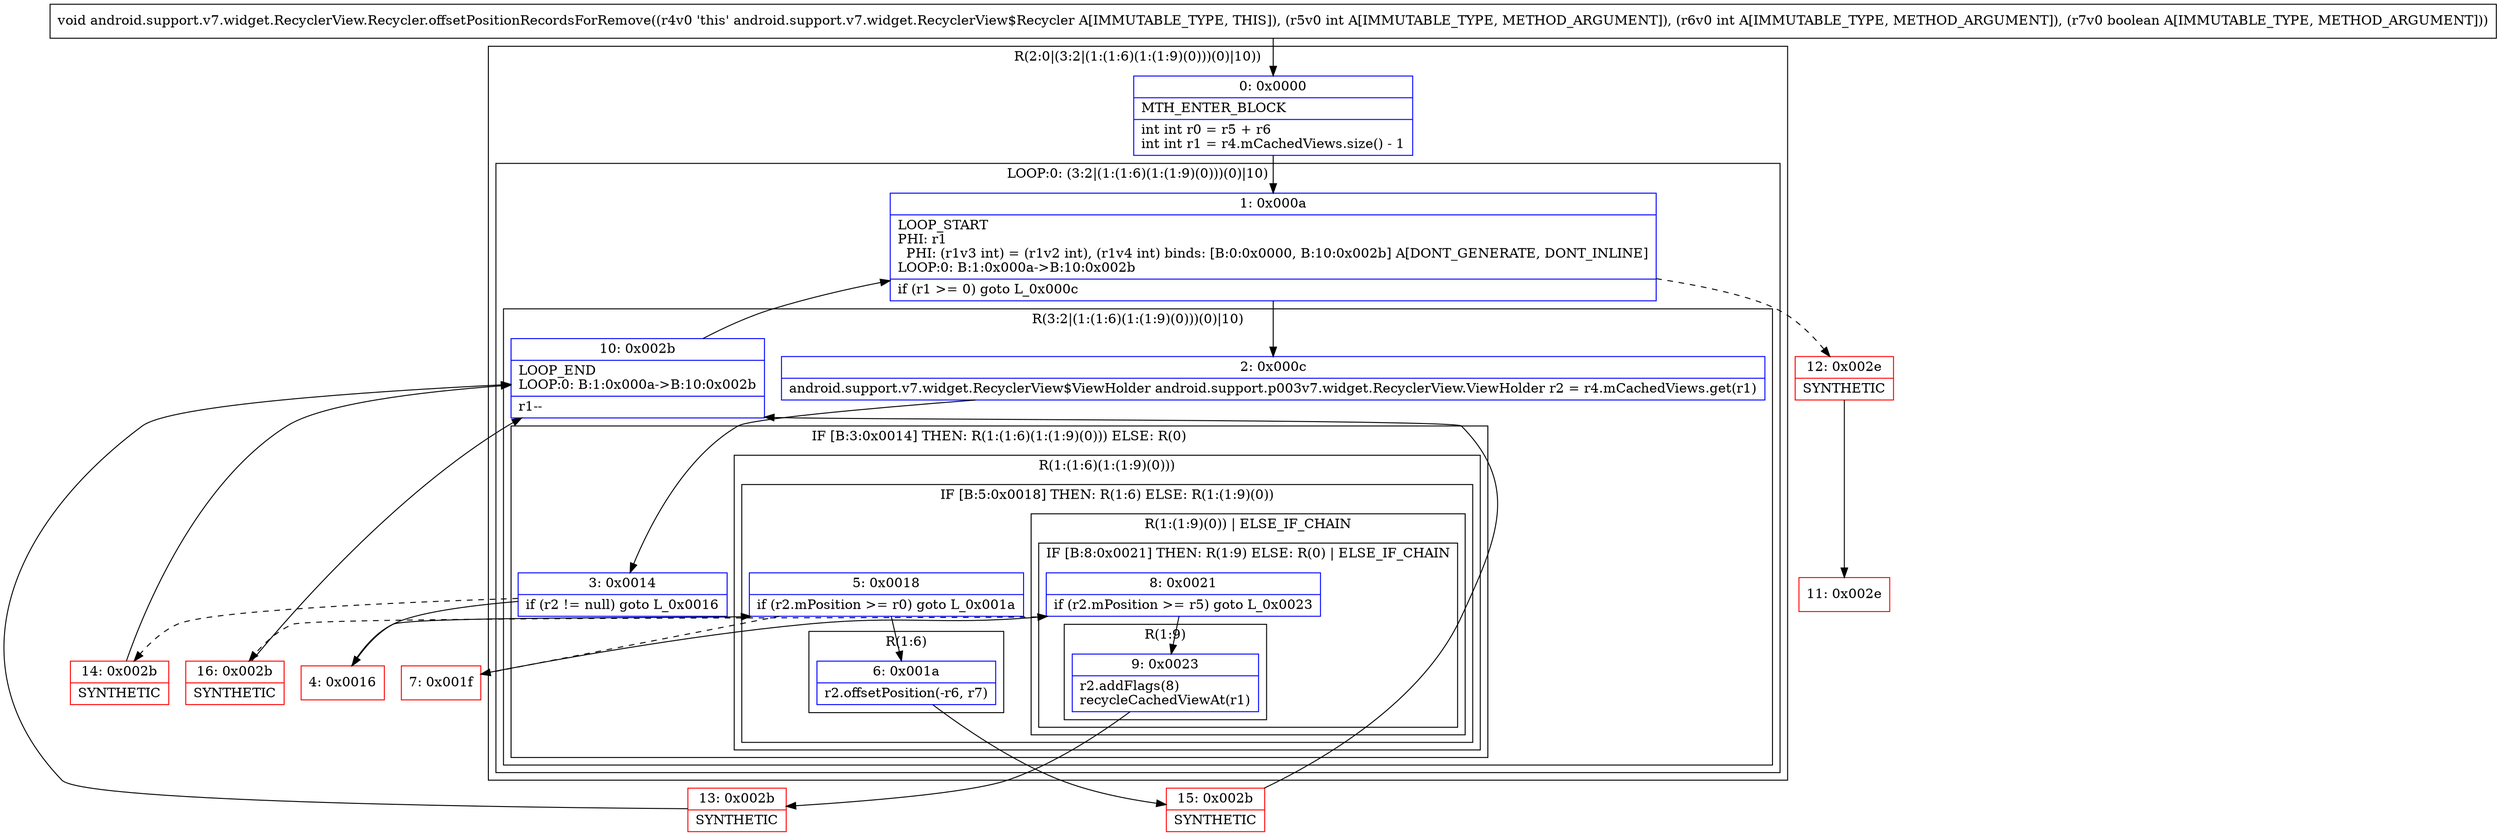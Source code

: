 digraph "CFG forandroid.support.v7.widget.RecyclerView.Recycler.offsetPositionRecordsForRemove(IIZ)V" {
subgraph cluster_Region_1834716208 {
label = "R(2:0|(3:2|(1:(1:6)(1:(1:9)(0)))(0)|10))";
node [shape=record,color=blue];
Node_0 [shape=record,label="{0\:\ 0x0000|MTH_ENTER_BLOCK\l|int int r0 = r5 + r6\lint int r1 = r4.mCachedViews.size() \- 1\l}"];
subgraph cluster_LoopRegion_804345221 {
label = "LOOP:0: (3:2|(1:(1:6)(1:(1:9)(0)))(0)|10)";
node [shape=record,color=blue];
Node_1 [shape=record,label="{1\:\ 0x000a|LOOP_START\lPHI: r1 \l  PHI: (r1v3 int) = (r1v2 int), (r1v4 int) binds: [B:0:0x0000, B:10:0x002b] A[DONT_GENERATE, DONT_INLINE]\lLOOP:0: B:1:0x000a\-\>B:10:0x002b\l|if (r1 \>= 0) goto L_0x000c\l}"];
subgraph cluster_Region_536161158 {
label = "R(3:2|(1:(1:6)(1:(1:9)(0)))(0)|10)";
node [shape=record,color=blue];
Node_2 [shape=record,label="{2\:\ 0x000c|android.support.v7.widget.RecyclerView$ViewHolder android.support.p003v7.widget.RecyclerView.ViewHolder r2 = r4.mCachedViews.get(r1)\l}"];
subgraph cluster_IfRegion_1198579116 {
label = "IF [B:3:0x0014] THEN: R(1:(1:6)(1:(1:9)(0))) ELSE: R(0)";
node [shape=record,color=blue];
Node_3 [shape=record,label="{3\:\ 0x0014|if (r2 != null) goto L_0x0016\l}"];
subgraph cluster_Region_349385131 {
label = "R(1:(1:6)(1:(1:9)(0)))";
node [shape=record,color=blue];
subgraph cluster_IfRegion_829096342 {
label = "IF [B:5:0x0018] THEN: R(1:6) ELSE: R(1:(1:9)(0))";
node [shape=record,color=blue];
Node_5 [shape=record,label="{5\:\ 0x0018|if (r2.mPosition \>= r0) goto L_0x001a\l}"];
subgraph cluster_Region_1644750266 {
label = "R(1:6)";
node [shape=record,color=blue];
Node_6 [shape=record,label="{6\:\ 0x001a|r2.offsetPosition(\-r6, r7)\l}"];
}
subgraph cluster_Region_500346416 {
label = "R(1:(1:9)(0)) | ELSE_IF_CHAIN\l";
node [shape=record,color=blue];
subgraph cluster_IfRegion_1410812774 {
label = "IF [B:8:0x0021] THEN: R(1:9) ELSE: R(0) | ELSE_IF_CHAIN\l";
node [shape=record,color=blue];
Node_8 [shape=record,label="{8\:\ 0x0021|if (r2.mPosition \>= r5) goto L_0x0023\l}"];
subgraph cluster_Region_780017220 {
label = "R(1:9)";
node [shape=record,color=blue];
Node_9 [shape=record,label="{9\:\ 0x0023|r2.addFlags(8)\lrecycleCachedViewAt(r1)\l}"];
}
subgraph cluster_Region_1439551330 {
label = "R(0)";
node [shape=record,color=blue];
}
}
}
}
}
subgraph cluster_Region_1932597789 {
label = "R(0)";
node [shape=record,color=blue];
}
}
Node_10 [shape=record,label="{10\:\ 0x002b|LOOP_END\lLOOP:0: B:1:0x000a\-\>B:10:0x002b\l|r1\-\-\l}"];
}
}
}
Node_4 [shape=record,color=red,label="{4\:\ 0x0016}"];
Node_7 [shape=record,color=red,label="{7\:\ 0x001f}"];
Node_11 [shape=record,color=red,label="{11\:\ 0x002e}"];
Node_12 [shape=record,color=red,label="{12\:\ 0x002e|SYNTHETIC\l}"];
Node_13 [shape=record,color=red,label="{13\:\ 0x002b|SYNTHETIC\l}"];
Node_14 [shape=record,color=red,label="{14\:\ 0x002b|SYNTHETIC\l}"];
Node_15 [shape=record,color=red,label="{15\:\ 0x002b|SYNTHETIC\l}"];
Node_16 [shape=record,color=red,label="{16\:\ 0x002b|SYNTHETIC\l}"];
MethodNode[shape=record,label="{void android.support.v7.widget.RecyclerView.Recycler.offsetPositionRecordsForRemove((r4v0 'this' android.support.v7.widget.RecyclerView$Recycler A[IMMUTABLE_TYPE, THIS]), (r5v0 int A[IMMUTABLE_TYPE, METHOD_ARGUMENT]), (r6v0 int A[IMMUTABLE_TYPE, METHOD_ARGUMENT]), (r7v0 boolean A[IMMUTABLE_TYPE, METHOD_ARGUMENT])) }"];
MethodNode -> Node_0;
Node_0 -> Node_1;
Node_1 -> Node_2;
Node_1 -> Node_12[style=dashed];
Node_2 -> Node_3;
Node_3 -> Node_4;
Node_3 -> Node_14[style=dashed];
Node_5 -> Node_6;
Node_5 -> Node_7[style=dashed];
Node_6 -> Node_15;
Node_8 -> Node_9;
Node_8 -> Node_16[style=dashed];
Node_9 -> Node_13;
Node_10 -> Node_1;
Node_4 -> Node_5;
Node_7 -> Node_8;
Node_12 -> Node_11;
Node_13 -> Node_10;
Node_14 -> Node_10;
Node_15 -> Node_10;
Node_16 -> Node_10;
}

